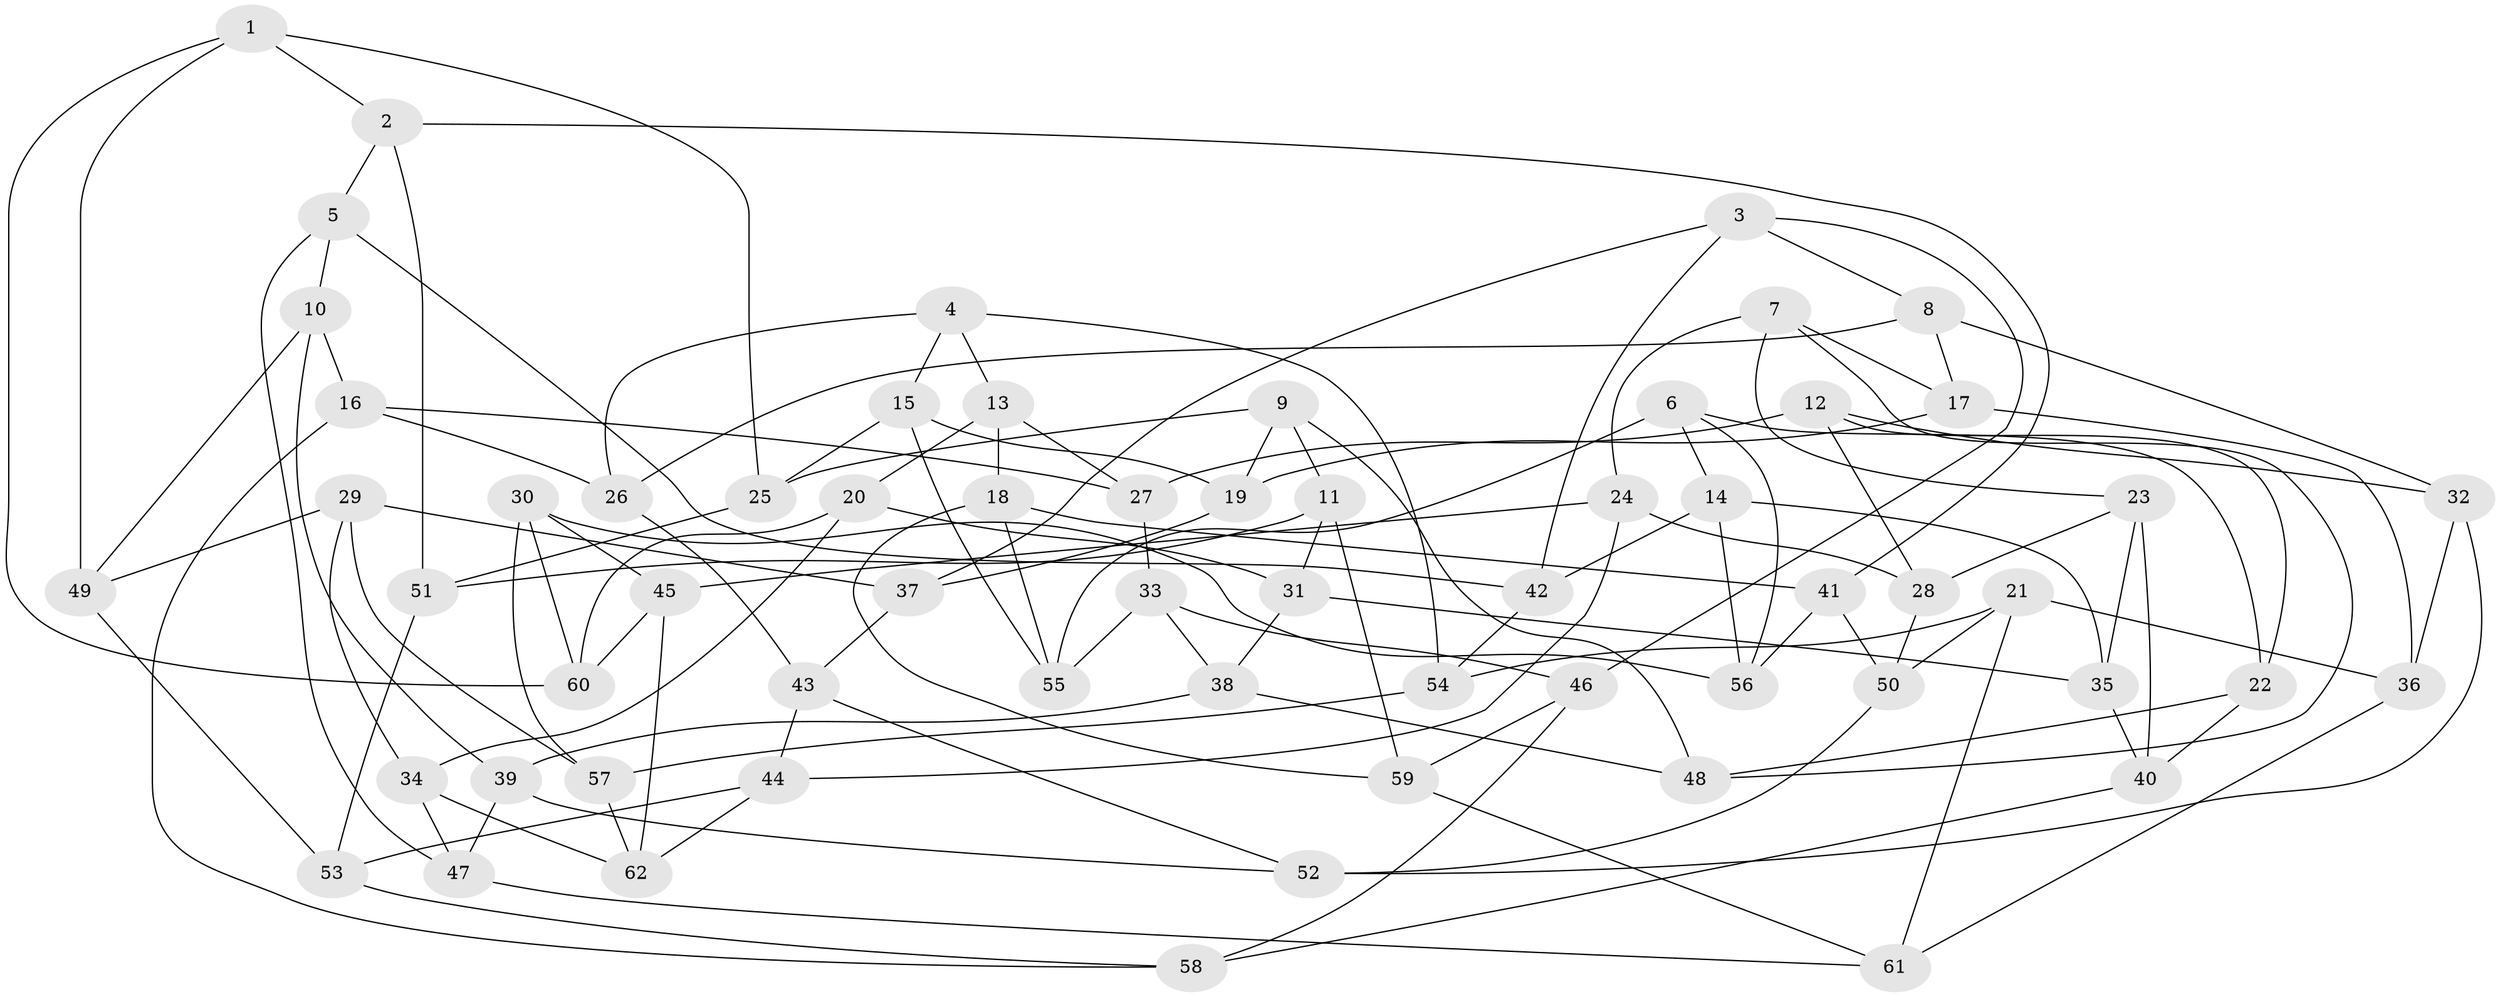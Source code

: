 // coarse degree distribution, {6: 0.5588235294117647, 5: 0.2647058823529412, 4: 0.14705882352941177, 3: 0.029411764705882353}
// Generated by graph-tools (version 1.1) at 2025/42/03/06/25 10:42:21]
// undirected, 62 vertices, 124 edges
graph export_dot {
graph [start="1"]
  node [color=gray90,style=filled];
  1;
  2;
  3;
  4;
  5;
  6;
  7;
  8;
  9;
  10;
  11;
  12;
  13;
  14;
  15;
  16;
  17;
  18;
  19;
  20;
  21;
  22;
  23;
  24;
  25;
  26;
  27;
  28;
  29;
  30;
  31;
  32;
  33;
  34;
  35;
  36;
  37;
  38;
  39;
  40;
  41;
  42;
  43;
  44;
  45;
  46;
  47;
  48;
  49;
  50;
  51;
  52;
  53;
  54;
  55;
  56;
  57;
  58;
  59;
  60;
  61;
  62;
  1 -- 25;
  1 -- 49;
  1 -- 2;
  1 -- 60;
  2 -- 41;
  2 -- 51;
  2 -- 5;
  3 -- 37;
  3 -- 42;
  3 -- 46;
  3 -- 8;
  4 -- 54;
  4 -- 15;
  4 -- 26;
  4 -- 13;
  5 -- 42;
  5 -- 10;
  5 -- 47;
  6 -- 56;
  6 -- 22;
  6 -- 14;
  6 -- 55;
  7 -- 17;
  7 -- 23;
  7 -- 48;
  7 -- 24;
  8 -- 32;
  8 -- 26;
  8 -- 17;
  9 -- 11;
  9 -- 48;
  9 -- 19;
  9 -- 25;
  10 -- 49;
  10 -- 39;
  10 -- 16;
  11 -- 59;
  11 -- 31;
  11 -- 51;
  12 -- 28;
  12 -- 22;
  12 -- 32;
  12 -- 27;
  13 -- 18;
  13 -- 27;
  13 -- 20;
  14 -- 56;
  14 -- 35;
  14 -- 42;
  15 -- 19;
  15 -- 55;
  15 -- 25;
  16 -- 26;
  16 -- 27;
  16 -- 58;
  17 -- 36;
  17 -- 19;
  18 -- 41;
  18 -- 59;
  18 -- 55;
  19 -- 37;
  20 -- 60;
  20 -- 34;
  20 -- 31;
  21 -- 36;
  21 -- 50;
  21 -- 61;
  21 -- 54;
  22 -- 40;
  22 -- 48;
  23 -- 28;
  23 -- 35;
  23 -- 40;
  24 -- 45;
  24 -- 28;
  24 -- 44;
  25 -- 51;
  26 -- 43;
  27 -- 33;
  28 -- 50;
  29 -- 37;
  29 -- 57;
  29 -- 49;
  29 -- 34;
  30 -- 60;
  30 -- 57;
  30 -- 56;
  30 -- 45;
  31 -- 35;
  31 -- 38;
  32 -- 36;
  32 -- 52;
  33 -- 46;
  33 -- 55;
  33 -- 38;
  34 -- 62;
  34 -- 47;
  35 -- 40;
  36 -- 61;
  37 -- 43;
  38 -- 39;
  38 -- 48;
  39 -- 52;
  39 -- 47;
  40 -- 58;
  41 -- 56;
  41 -- 50;
  42 -- 54;
  43 -- 52;
  43 -- 44;
  44 -- 62;
  44 -- 53;
  45 -- 60;
  45 -- 62;
  46 -- 58;
  46 -- 59;
  47 -- 61;
  49 -- 53;
  50 -- 52;
  51 -- 53;
  53 -- 58;
  54 -- 57;
  57 -- 62;
  59 -- 61;
}
